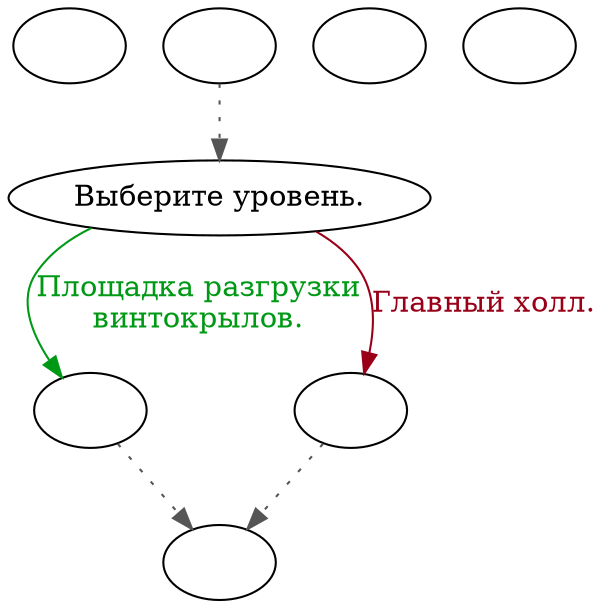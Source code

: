 digraph qsvertel {
  "start" [style=filled       fillcolor="#FFFFFF"       color="#000000"]
  "start" [label=""]
  "spatial_p_proc" [style=filled       fillcolor="#FFFFFF"       color="#000000"]
  "spatial_p_proc" -> "Node001" [style=dotted color="#555555"]
  "spatial_p_proc" [label=""]
  "map_enter_p_proc" [style=filled       fillcolor="#FFFFFF"       color="#000000"]
  "map_enter_p_proc" [label=""]
  "map_update_p_proc" [style=filled       fillcolor="#FFFFFF"       color="#000000"]
  "map_update_p_proc" [label=""]
  "Node001" [style=filled       fillcolor="#FFFFFF"       color="#000000"]
  "Node001" [label="Выберите уровень."]
  "Node001" -> "Node002" [label="Площадка разгрузки\nвинтокрылов." color="#009915" fontcolor="#009915"]
  "Node001" -> "Node003" [label="Главный холл." color="#990018" fontcolor="#990018"]
  "Node002" [style=filled       fillcolor="#FFFFFF"       color="#000000"]
  "Node002" -> "Node999" [style=dotted color="#555555"]
  "Node002" [label=""]
  "Node003" [style=filled       fillcolor="#FFFFFF"       color="#000000"]
  "Node003" -> "Node999" [style=dotted color="#555555"]
  "Node003" [label=""]
  "Node999" [style=filled       fillcolor="#FFFFFF"       color="#000000"]
  "Node999" [label=""]
}